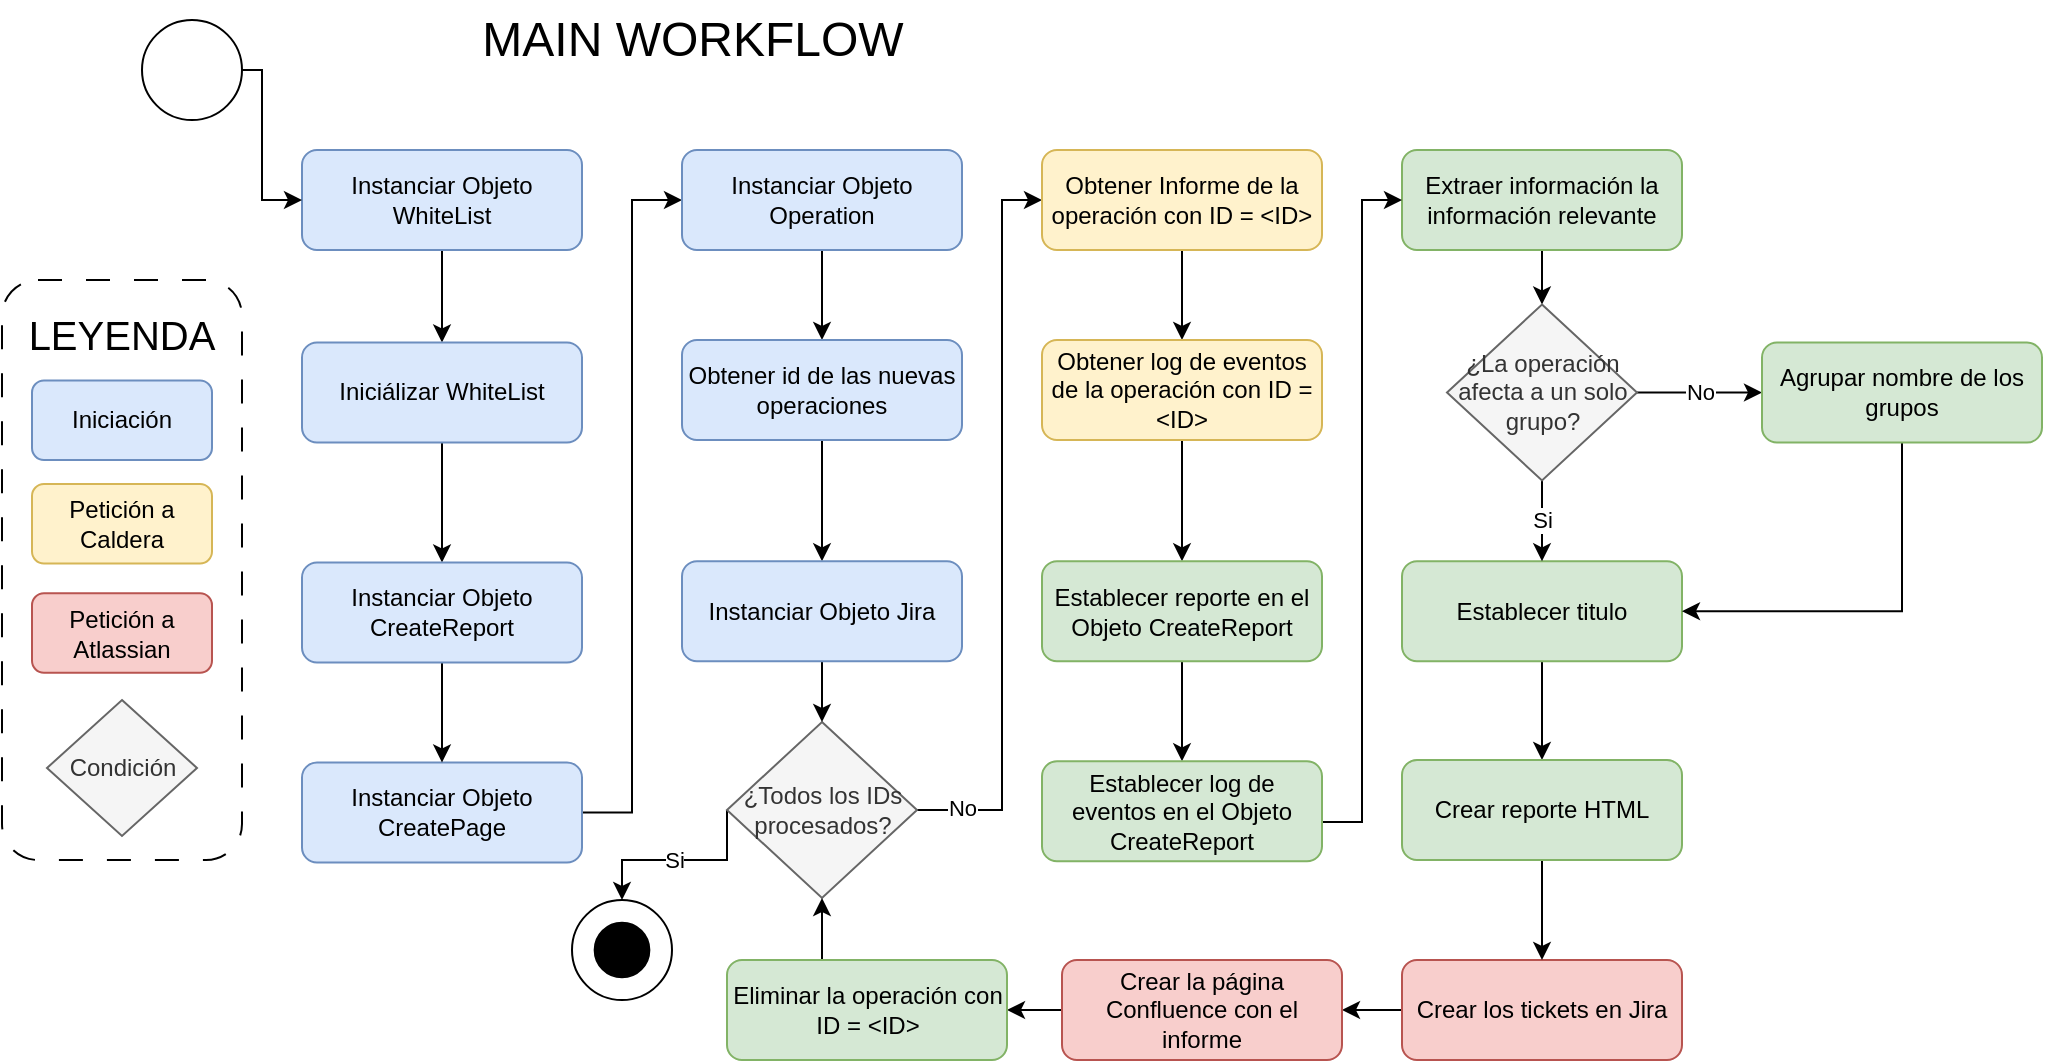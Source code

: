 <mxfile version="27.0.6">
  <diagram name="Page-1" id="_7i3y3D45yoqmOk3zP8-">
    <mxGraphModel dx="1018" dy="724" grid="1" gridSize="10" guides="1" tooltips="1" connect="1" arrows="1" fold="1" page="1" pageScale="1" pageWidth="850" pageHeight="1100" math="0" shadow="0">
      <root>
        <mxCell id="0" />
        <mxCell id="1" parent="0" />
        <mxCell id="5XKvhc3hUTECFkqyj8u2-44" value="" style="rounded=1;whiteSpace=wrap;html=1;dashed=1;dashPattern=12 12;" parent="1" vertex="1">
          <mxGeometry x="10" y="150" width="120" height="290" as="geometry" />
        </mxCell>
        <mxCell id="wDzgG67lF8PUryoB0Bha-10" value="&lt;font style=&quot;font-size: 24px;&quot;&gt;MAIN WORKFLOW&lt;/font&gt;" style="text;html=1;align=center;verticalAlign=middle;resizable=0;points=[];autosize=1;strokeColor=none;fillColor=none;" parent="1" vertex="1">
          <mxGeometry x="240" y="10" width="230" height="40" as="geometry" />
        </mxCell>
        <mxCell id="5XKvhc3hUTECFkqyj8u2-20" style="edgeStyle=orthogonalEdgeStyle;rounded=0;orthogonalLoop=1;jettySize=auto;html=1;entryX=0;entryY=0.5;entryDx=0;entryDy=0;" parent="1" source="wDzgG67lF8PUryoB0Bha-22" target="wDzgG67lF8PUryoB0Bha-23" edge="1">
          <mxGeometry relative="1" as="geometry" />
        </mxCell>
        <mxCell id="wDzgG67lF8PUryoB0Bha-22" value="Instanciar Objeto CreatePage" style="rounded=1;whiteSpace=wrap;html=1;fillColor=#dae8fc;strokeColor=#6c8ebf;" parent="1" vertex="1">
          <mxGeometry x="160" y="391.25" width="140" height="50" as="geometry" />
        </mxCell>
        <mxCell id="5XKvhc3hUTECFkqyj8u2-21" value="" style="edgeStyle=orthogonalEdgeStyle;rounded=0;orthogonalLoop=1;jettySize=auto;html=1;" parent="1" source="wDzgG67lF8PUryoB0Bha-23" target="5XKvhc3hUTECFkqyj8u2-1" edge="1">
          <mxGeometry relative="1" as="geometry" />
        </mxCell>
        <mxCell id="wDzgG67lF8PUryoB0Bha-23" value="Instanciar Objeto Operation" style="rounded=1;whiteSpace=wrap;html=1;fillColor=#dae8fc;strokeColor=#6c8ebf;" parent="1" vertex="1">
          <mxGeometry x="350" y="85" width="140" height="50" as="geometry" />
        </mxCell>
        <mxCell id="5XKvhc3hUTECFkqyj8u2-24" style="edgeStyle=orthogonalEdgeStyle;rounded=0;orthogonalLoop=1;jettySize=auto;html=1;entryX=0;entryY=0.5;entryDx=0;entryDy=0;exitX=1;exitY=0.5;exitDx=0;exitDy=0;" parent="1" source="wDzgG67lF8PUryoB0Bha-25" target="wDzgG67lF8PUryoB0Bha-27" edge="1">
          <mxGeometry relative="1" as="geometry">
            <Array as="points">
              <mxPoint x="510" y="415" />
              <mxPoint x="510" y="110" />
            </Array>
          </mxGeometry>
        </mxCell>
        <mxCell id="5XKvhc3hUTECFkqyj8u2-39" value="No" style="edgeLabel;html=1;align=center;verticalAlign=middle;resizable=0;points=[];" parent="5XKvhc3hUTECFkqyj8u2-24" vertex="1" connectable="0">
          <mxGeometry x="-0.881" y="1" relative="1" as="geometry">
            <mxPoint as="offset" />
          </mxGeometry>
        </mxCell>
        <mxCell id="5XKvhc3hUTECFkqyj8u2-46" style="edgeStyle=orthogonalEdgeStyle;rounded=0;orthogonalLoop=1;jettySize=auto;html=1;entryX=0.5;entryY=0;entryDx=0;entryDy=0;exitX=0;exitY=0.5;exitDx=0;exitDy=0;" parent="1" source="wDzgG67lF8PUryoB0Bha-25" target="wDzgG67lF8PUryoB0Bha-43" edge="1">
          <mxGeometry relative="1" as="geometry">
            <Array as="points">
              <mxPoint x="373" y="440" />
              <mxPoint x="320" y="440" />
            </Array>
          </mxGeometry>
        </mxCell>
        <mxCell id="5XKvhc3hUTECFkqyj8u2-47" value="Si" style="edgeLabel;html=1;align=center;verticalAlign=middle;resizable=0;points=[];" parent="5XKvhc3hUTECFkqyj8u2-46" vertex="1" connectable="0">
          <mxGeometry x="-0.318" y="-1" relative="1" as="geometry">
            <mxPoint x="-19" y="1" as="offset" />
          </mxGeometry>
        </mxCell>
        <mxCell id="wDzgG67lF8PUryoB0Bha-25" value="¿Todos los IDs procesados?" style="rhombus;whiteSpace=wrap;html=1;fillColor=#f5f5f5;strokeColor=#666666;fontColor=#333333;" parent="1" vertex="1">
          <mxGeometry x="372.5" y="371" width="95" height="88" as="geometry" />
        </mxCell>
        <mxCell id="wDzgG67lF8PUryoB0Bha-58" value="" style="edgeStyle=orthogonalEdgeStyle;rounded=0;orthogonalLoop=1;jettySize=auto;html=1;" parent="1" source="wDzgG67lF8PUryoB0Bha-27" target="wDzgG67lF8PUryoB0Bha-29" edge="1">
          <mxGeometry relative="1" as="geometry" />
        </mxCell>
        <mxCell id="wDzgG67lF8PUryoB0Bha-27" value="Obtener Informe de la operación con ID = &amp;lt;ID&amp;gt;" style="rounded=1;whiteSpace=wrap;html=1;fillColor=#fff2cc;strokeColor=#d6b656;" parent="1" vertex="1">
          <mxGeometry x="530" y="85" width="140" height="50" as="geometry" />
        </mxCell>
        <mxCell id="wDzgG67lF8PUryoB0Bha-59" value="" style="edgeStyle=orthogonalEdgeStyle;rounded=0;orthogonalLoop=1;jettySize=auto;html=1;" parent="1" source="wDzgG67lF8PUryoB0Bha-29" target="wDzgG67lF8PUryoB0Bha-52" edge="1">
          <mxGeometry relative="1" as="geometry" />
        </mxCell>
        <mxCell id="wDzgG67lF8PUryoB0Bha-29" value="Obtener log de eventos de la operación con ID = &amp;lt;ID&amp;gt;" style="rounded=1;whiteSpace=wrap;html=1;fillColor=#fff2cc;strokeColor=#d6b656;" parent="1" vertex="1">
          <mxGeometry x="530" y="180" width="140" height="50" as="geometry" />
        </mxCell>
        <mxCell id="5XKvhc3hUTECFkqyj8u2-23" value="" style="edgeStyle=orthogonalEdgeStyle;rounded=0;orthogonalLoop=1;jettySize=auto;html=1;" parent="1" source="wDzgG67lF8PUryoB0Bha-35" target="5XKvhc3hUTECFkqyj8u2-22" edge="1">
          <mxGeometry relative="1" as="geometry" />
        </mxCell>
        <mxCell id="wDzgG67lF8PUryoB0Bha-35" value="Extraer información la información relevante" style="rounded=1;whiteSpace=wrap;html=1;fillColor=#d5e8d4;strokeColor=#82b366;" parent="1" vertex="1">
          <mxGeometry x="710" y="85" width="140" height="50" as="geometry" />
        </mxCell>
        <mxCell id="Q9xe84yTfECcRpmj60vb-2" value="" style="edgeStyle=orthogonalEdgeStyle;rounded=0;orthogonalLoop=1;jettySize=auto;html=1;" edge="1" parent="1" source="wDzgG67lF8PUryoB0Bha-37" target="Q9xe84yTfECcRpmj60vb-1">
          <mxGeometry relative="1" as="geometry" />
        </mxCell>
        <mxCell id="wDzgG67lF8PUryoB0Bha-37" value="Establecer titulo" style="rounded=1;whiteSpace=wrap;html=1;fillColor=#d5e8d4;strokeColor=#82b366;" parent="1" vertex="1">
          <mxGeometry x="710" y="290.63" width="140" height="50" as="geometry" />
        </mxCell>
        <mxCell id="Q9xe84yTfECcRpmj60vb-4" value="" style="edgeStyle=orthogonalEdgeStyle;rounded=0;orthogonalLoop=1;jettySize=auto;html=1;" edge="1" parent="1" source="wDzgG67lF8PUryoB0Bha-38" target="5XKvhc3hUTECFkqyj8u2-34">
          <mxGeometry relative="1" as="geometry" />
        </mxCell>
        <mxCell id="wDzgG67lF8PUryoB0Bha-38" value="Crear los tickets en Jira" style="rounded=1;whiteSpace=wrap;html=1;fillColor=#f8cecc;strokeColor=#b85450;" parent="1" vertex="1">
          <mxGeometry x="710" y="490" width="140" height="50" as="geometry" />
        </mxCell>
        <mxCell id="wDzgG67lF8PUryoB0Bha-51" value="" style="edgeStyle=orthogonalEdgeStyle;rounded=0;orthogonalLoop=1;jettySize=auto;html=1;" parent="1" source="wDzgG67lF8PUryoB0Bha-49" target="wDzgG67lF8PUryoB0Bha-50" edge="1">
          <mxGeometry relative="1" as="geometry" />
        </mxCell>
        <mxCell id="wDzgG67lF8PUryoB0Bha-49" value="Instanciar Objeto WhiteList" style="rounded=1;whiteSpace=wrap;html=1;fillColor=#dae8fc;strokeColor=#6c8ebf;" parent="1" vertex="1">
          <mxGeometry x="160" y="85" width="140" height="50" as="geometry" />
        </mxCell>
        <mxCell id="5XKvhc3hUTECFkqyj8u2-18" value="" style="edgeStyle=orthogonalEdgeStyle;rounded=0;orthogonalLoop=1;jettySize=auto;html=1;" parent="1" source="wDzgG67lF8PUryoB0Bha-50" target="5XKvhc3hUTECFkqyj8u2-17" edge="1">
          <mxGeometry relative="1" as="geometry" />
        </mxCell>
        <mxCell id="wDzgG67lF8PUryoB0Bha-50" value="Iniciálizar WhiteList" style="rounded=1;whiteSpace=wrap;html=1;fillColor=#dae8fc;strokeColor=#6c8ebf;" parent="1" vertex="1">
          <mxGeometry x="160" y="181.25" width="140" height="50" as="geometry" />
        </mxCell>
        <mxCell id="wDzgG67lF8PUryoB0Bha-54" value="" style="edgeStyle=orthogonalEdgeStyle;rounded=0;orthogonalLoop=1;jettySize=auto;html=1;" parent="1" source="wDzgG67lF8PUryoB0Bha-52" target="wDzgG67lF8PUryoB0Bha-53" edge="1">
          <mxGeometry relative="1" as="geometry" />
        </mxCell>
        <mxCell id="wDzgG67lF8PUryoB0Bha-52" value="Establecer reporte en el Objeto CreateReport" style="rounded=1;whiteSpace=wrap;html=1;fillColor=#d5e8d4;strokeColor=#82b366;" parent="1" vertex="1">
          <mxGeometry x="530" y="290.63" width="140" height="50" as="geometry" />
        </mxCell>
        <mxCell id="wDzgG67lF8PUryoB0Bha-55" value="" style="edgeStyle=orthogonalEdgeStyle;rounded=0;orthogonalLoop=1;jettySize=auto;html=1;" parent="1" source="wDzgG67lF8PUryoB0Bha-53" target="wDzgG67lF8PUryoB0Bha-35" edge="1">
          <mxGeometry relative="1" as="geometry">
            <Array as="points">
              <mxPoint x="690" y="421" />
              <mxPoint x="690" y="110" />
            </Array>
          </mxGeometry>
        </mxCell>
        <mxCell id="wDzgG67lF8PUryoB0Bha-53" value="Establecer log de eventos en el Objeto CreateReport" style="rounded=1;whiteSpace=wrap;html=1;fillColor=#d5e8d4;strokeColor=#82b366;" parent="1" vertex="1">
          <mxGeometry x="530" y="390.63" width="140" height="50" as="geometry" />
        </mxCell>
        <mxCell id="wDzgG67lF8PUryoB0Bha-57" value="" style="group;fillColor=none;" parent="1" vertex="1" connectable="0">
          <mxGeometry x="295" y="460" width="50" height="50" as="geometry" />
        </mxCell>
        <mxCell id="wDzgG67lF8PUryoB0Bha-43" value="" style="ellipse;whiteSpace=wrap;html=1;aspect=fixed;" parent="wDzgG67lF8PUryoB0Bha-57" vertex="1">
          <mxGeometry width="50" height="50" as="geometry" />
        </mxCell>
        <mxCell id="wDzgG67lF8PUryoB0Bha-62" value="" style="ellipse;whiteSpace=wrap;html=1;aspect=fixed;fillColor=#000000;" parent="wDzgG67lF8PUryoB0Bha-57" vertex="1">
          <mxGeometry x="11.331" y="11.331" width="27.344" height="27.34" as="geometry" />
        </mxCell>
        <mxCell id="wDzgG67lF8PUryoB0Bha-63" value="" style="group;fillColor=none;" parent="1" vertex="1" connectable="0">
          <mxGeometry x="80" y="20" width="27.344" height="27.344" as="geometry" />
        </mxCell>
        <mxCell id="wDzgG67lF8PUryoB0Bha-64" value="" style="ellipse;whiteSpace=wrap;html=1;aspect=fixed;" parent="wDzgG67lF8PUryoB0Bha-63" vertex="1">
          <mxGeometry width="50" height="50" as="geometry" />
        </mxCell>
        <mxCell id="wDzgG67lF8PUryoB0Bha-66" style="edgeStyle=orthogonalEdgeStyle;rounded=0;orthogonalLoop=1;jettySize=auto;html=1;entryX=0;entryY=0.5;entryDx=0;entryDy=0;" parent="1" source="wDzgG67lF8PUryoB0Bha-64" target="wDzgG67lF8PUryoB0Bha-49" edge="1">
          <mxGeometry relative="1" as="geometry">
            <Array as="points">
              <mxPoint x="140" y="45" />
              <mxPoint x="140" y="110" />
            </Array>
          </mxGeometry>
        </mxCell>
        <mxCell id="5XKvhc3hUTECFkqyj8u2-11" value="" style="edgeStyle=orthogonalEdgeStyle;rounded=0;orthogonalLoop=1;jettySize=auto;html=1;" parent="1" source="5XKvhc3hUTECFkqyj8u2-1" target="5XKvhc3hUTECFkqyj8u2-5" edge="1">
          <mxGeometry relative="1" as="geometry" />
        </mxCell>
        <mxCell id="5XKvhc3hUTECFkqyj8u2-1" value="Obtener id de las nuevas operaciones" style="rounded=1;whiteSpace=wrap;html=1;fillColor=#dae8fc;strokeColor=#6c8ebf;" parent="1" vertex="1">
          <mxGeometry x="350" y="180" width="140" height="50" as="geometry" />
        </mxCell>
        <mxCell id="5XKvhc3hUTECFkqyj8u2-7" value="" style="edgeStyle=orthogonalEdgeStyle;rounded=0;orthogonalLoop=1;jettySize=auto;html=1;" parent="1" source="5XKvhc3hUTECFkqyj8u2-5" target="wDzgG67lF8PUryoB0Bha-25" edge="1">
          <mxGeometry relative="1" as="geometry" />
        </mxCell>
        <mxCell id="5XKvhc3hUTECFkqyj8u2-5" value="Instanciar Objeto Jira" style="rounded=1;whiteSpace=wrap;html=1;fillColor=#dae8fc;strokeColor=#6c8ebf;" parent="1" vertex="1">
          <mxGeometry x="350" y="290.63" width="140" height="50" as="geometry" />
        </mxCell>
        <mxCell id="5XKvhc3hUTECFkqyj8u2-19" value="" style="edgeStyle=orthogonalEdgeStyle;rounded=0;orthogonalLoop=1;jettySize=auto;html=1;" parent="1" source="5XKvhc3hUTECFkqyj8u2-17" target="wDzgG67lF8PUryoB0Bha-22" edge="1">
          <mxGeometry relative="1" as="geometry" />
        </mxCell>
        <mxCell id="5XKvhc3hUTECFkqyj8u2-17" value="Instanciar Objeto CreateReport" style="rounded=1;whiteSpace=wrap;html=1;fillColor=#dae8fc;strokeColor=#6c8ebf;" parent="1" vertex="1">
          <mxGeometry x="160" y="291.25" width="140" height="50" as="geometry" />
        </mxCell>
        <mxCell id="5XKvhc3hUTECFkqyj8u2-28" value="No" style="edgeStyle=orthogonalEdgeStyle;rounded=0;orthogonalLoop=1;jettySize=auto;html=1;" parent="1" source="5XKvhc3hUTECFkqyj8u2-22" target="5XKvhc3hUTECFkqyj8u2-27" edge="1">
          <mxGeometry relative="1" as="geometry" />
        </mxCell>
        <mxCell id="5XKvhc3hUTECFkqyj8u2-32" value="Si" style="edgeStyle=orthogonalEdgeStyle;rounded=0;orthogonalLoop=1;jettySize=auto;html=1;" parent="1" source="5XKvhc3hUTECFkqyj8u2-22" target="wDzgG67lF8PUryoB0Bha-37" edge="1">
          <mxGeometry relative="1" as="geometry">
            <Array as="points">
              <mxPoint x="780" y="260" />
              <mxPoint x="780" y="260" />
            </Array>
          </mxGeometry>
        </mxCell>
        <mxCell id="5XKvhc3hUTECFkqyj8u2-22" value="¿La operación afecta a un solo grupo?" style="rhombus;whiteSpace=wrap;html=1;fillColor=#f5f5f5;strokeColor=#666666;fontColor=#333333;" parent="1" vertex="1">
          <mxGeometry x="732.5" y="162.25" width="95" height="88" as="geometry" />
        </mxCell>
        <mxCell id="5XKvhc3hUTECFkqyj8u2-33" style="edgeStyle=orthogonalEdgeStyle;rounded=0;orthogonalLoop=1;jettySize=auto;html=1;entryX=1;entryY=0.5;entryDx=0;entryDy=0;" parent="1" source="5XKvhc3hUTECFkqyj8u2-27" target="wDzgG67lF8PUryoB0Bha-37" edge="1">
          <mxGeometry relative="1" as="geometry">
            <Array as="points">
              <mxPoint x="960" y="316" />
            </Array>
          </mxGeometry>
        </mxCell>
        <mxCell id="5XKvhc3hUTECFkqyj8u2-27" value="Agrupar nombre de los grupos" style="rounded=1;whiteSpace=wrap;html=1;fillColor=#d5e8d4;strokeColor=#82b366;" parent="1" vertex="1">
          <mxGeometry x="890" y="181.25" width="140" height="50" as="geometry" />
        </mxCell>
        <mxCell id="5XKvhc3hUTECFkqyj8u2-37" value="" style="edgeStyle=orthogonalEdgeStyle;rounded=0;orthogonalLoop=1;jettySize=auto;html=1;" parent="1" source="5XKvhc3hUTECFkqyj8u2-34" target="5XKvhc3hUTECFkqyj8u2-36" edge="1">
          <mxGeometry relative="1" as="geometry" />
        </mxCell>
        <mxCell id="5XKvhc3hUTECFkqyj8u2-34" value="Crear la página Confluence con el informe" style="rounded=1;whiteSpace=wrap;html=1;fillColor=#f8cecc;strokeColor=#b85450;" parent="1" vertex="1">
          <mxGeometry x="540" y="490" width="140" height="50" as="geometry" />
        </mxCell>
        <mxCell id="Q9xe84yTfECcRpmj60vb-5" style="edgeStyle=orthogonalEdgeStyle;rounded=0;orthogonalLoop=1;jettySize=auto;html=1;exitX=0.25;exitY=0;exitDx=0;exitDy=0;entryX=0.5;entryY=1;entryDx=0;entryDy=0;" edge="1" parent="1" source="5XKvhc3hUTECFkqyj8u2-36" target="wDzgG67lF8PUryoB0Bha-25">
          <mxGeometry relative="1" as="geometry" />
        </mxCell>
        <mxCell id="5XKvhc3hUTECFkqyj8u2-36" value="Eliminar la operación con ID = &amp;lt;ID&amp;gt;" style="rounded=1;whiteSpace=wrap;html=1;fillColor=#d5e8d4;strokeColor=#82b366;" parent="1" vertex="1">
          <mxGeometry x="372.5" y="490" width="140" height="50" as="geometry" />
        </mxCell>
        <mxCell id="5XKvhc3hUTECFkqyj8u2-40" value="Iniciación" style="rounded=1;whiteSpace=wrap;html=1;fillColor=#dae8fc;strokeColor=#6c8ebf;" parent="1" vertex="1">
          <mxGeometry x="25" y="200.25" width="90" height="39.75" as="geometry" />
        </mxCell>
        <mxCell id="5XKvhc3hUTECFkqyj8u2-41" value="Petición a Caldera" style="rounded=1;whiteSpace=wrap;html=1;fillColor=#fff2cc;strokeColor=#d6b656;" parent="1" vertex="1">
          <mxGeometry x="25" y="252" width="90" height="39.75" as="geometry" />
        </mxCell>
        <mxCell id="5XKvhc3hUTECFkqyj8u2-42" value="Petición a Atlassian" style="rounded=1;whiteSpace=wrap;html=1;fillColor=#f8cecc;strokeColor=#b85450;" parent="1" vertex="1">
          <mxGeometry x="25" y="306.63" width="90" height="39.75" as="geometry" />
        </mxCell>
        <mxCell id="5XKvhc3hUTECFkqyj8u2-43" value="Condición" style="rhombus;whiteSpace=wrap;html=1;fillColor=#f5f5f5;strokeColor=#666666;fontColor=#333333;" parent="1" vertex="1">
          <mxGeometry x="32.5" y="360" width="75" height="68" as="geometry" />
        </mxCell>
        <mxCell id="5XKvhc3hUTECFkqyj8u2-48" value="&lt;font style=&quot;font-size: 20px;&quot;&gt;LEYENDA&lt;/font&gt;" style="text;html=1;align=center;verticalAlign=middle;whiteSpace=wrap;rounded=0;" parent="1" vertex="1">
          <mxGeometry x="40" y="162.25" width="60" height="30" as="geometry" />
        </mxCell>
        <mxCell id="Q9xe84yTfECcRpmj60vb-3" value="" style="edgeStyle=orthogonalEdgeStyle;rounded=0;orthogonalLoop=1;jettySize=auto;html=1;" edge="1" parent="1" source="Q9xe84yTfECcRpmj60vb-1" target="wDzgG67lF8PUryoB0Bha-38">
          <mxGeometry relative="1" as="geometry" />
        </mxCell>
        <mxCell id="Q9xe84yTfECcRpmj60vb-1" value="Crear reporte HTML" style="rounded=1;whiteSpace=wrap;html=1;fillColor=#d5e8d4;strokeColor=#82b366;" vertex="1" parent="1">
          <mxGeometry x="710" y="390" width="140" height="50" as="geometry" />
        </mxCell>
      </root>
    </mxGraphModel>
  </diagram>
</mxfile>
